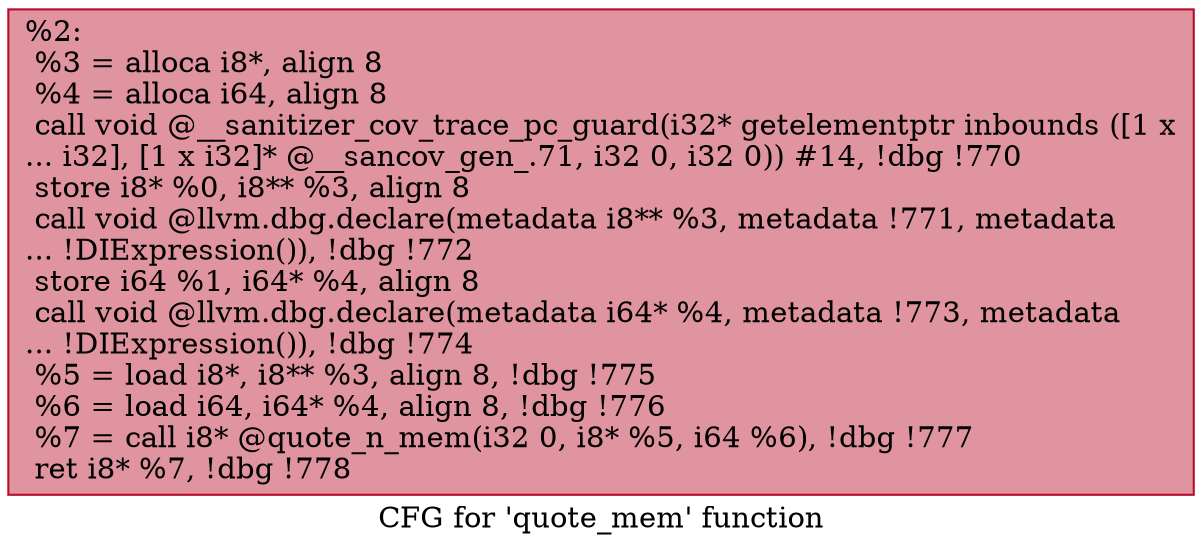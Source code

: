 digraph "CFG for 'quote_mem' function" {
	label="CFG for 'quote_mem' function";

	Node0x5555558e2970 [shape=record,color="#b70d28ff", style=filled, fillcolor="#b70d2870",label="{%2:\l  %3 = alloca i8*, align 8\l  %4 = alloca i64, align 8\l  call void @__sanitizer_cov_trace_pc_guard(i32* getelementptr inbounds ([1 x\l... i32], [1 x i32]* @__sancov_gen_.71, i32 0, i32 0)) #14, !dbg !770\l  store i8* %0, i8** %3, align 8\l  call void @llvm.dbg.declare(metadata i8** %3, metadata !771, metadata\l... !DIExpression()), !dbg !772\l  store i64 %1, i64* %4, align 8\l  call void @llvm.dbg.declare(metadata i64* %4, metadata !773, metadata\l... !DIExpression()), !dbg !774\l  %5 = load i8*, i8** %3, align 8, !dbg !775\l  %6 = load i64, i64* %4, align 8, !dbg !776\l  %7 = call i8* @quote_n_mem(i32 0, i8* %5, i64 %6), !dbg !777\l  ret i8* %7, !dbg !778\l}"];
}
